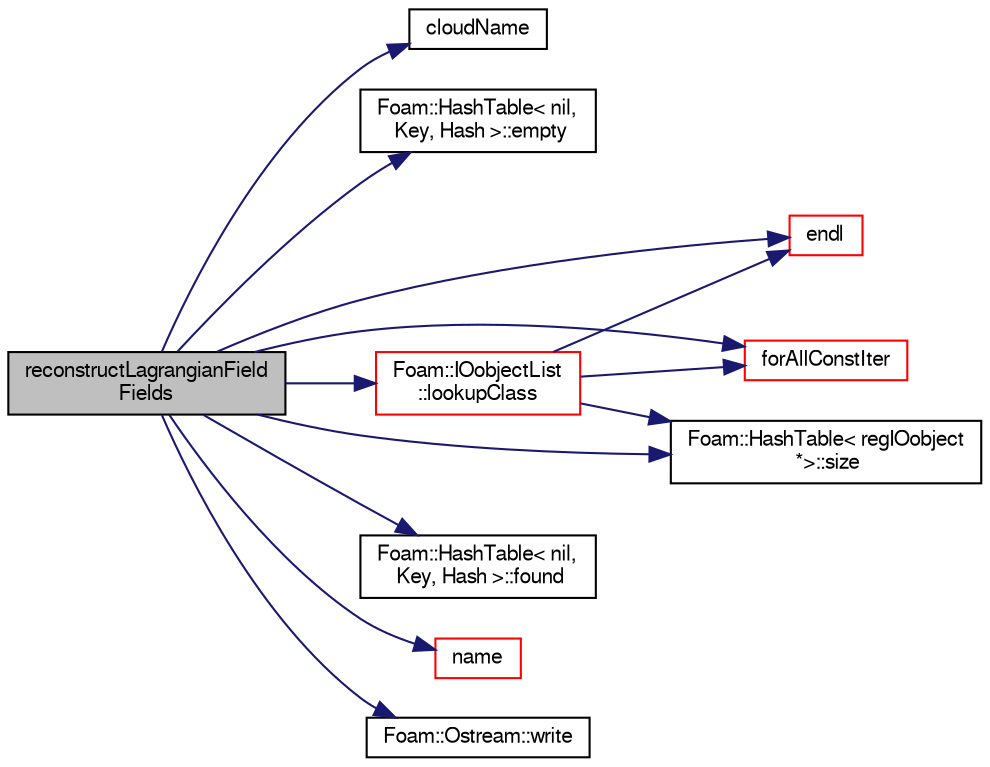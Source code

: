 digraph "reconstructLagrangianFieldFields"
{
  bgcolor="transparent";
  edge [fontname="FreeSans",fontsize="10",labelfontname="FreeSans",labelfontsize="10"];
  node [fontname="FreeSans",fontsize="10",shape=record];
  rankdir="LR";
  Node130309 [label="reconstructLagrangianField\lFields",height=0.2,width=0.4,color="black", fillcolor="grey75", style="filled", fontcolor="black"];
  Node130309 -> Node130310 [color="midnightblue",fontsize="10",style="solid",fontname="FreeSans"];
  Node130310 [label="cloudName",height=0.2,width=0.4,color="black",URL="$a38933.html#ab63504c243f7c2c08b67653dca54567e"];
  Node130309 -> Node130311 [color="midnightblue",fontsize="10",style="solid",fontname="FreeSans"];
  Node130311 [label="Foam::HashTable\< nil,\l Key, Hash \>::empty",height=0.2,width=0.4,color="black",URL="$a25702.html#a644718bb2fb240de962dc3c9a1fdf0dc",tooltip="Return true if the hash table is empty. "];
  Node130309 -> Node130312 [color="midnightblue",fontsize="10",style="solid",fontname="FreeSans"];
  Node130312 [label="endl",height=0.2,width=0.4,color="red",URL="$a21124.html#a2db8fe02a0d3909e9351bb4275b23ce4",tooltip="Add newline and flush stream. "];
  Node130309 -> Node130314 [color="midnightblue",fontsize="10",style="solid",fontname="FreeSans"];
  Node130314 [label="forAllConstIter",height=0.2,width=0.4,color="red",URL="$a38141.html#ae21e2836509b0fa7f7cedf6493b11b09"];
  Node130309 -> Node130614 [color="midnightblue",fontsize="10",style="solid",fontname="FreeSans"];
  Node130614 [label="Foam::HashTable\< nil,\l Key, Hash \>::found",height=0.2,width=0.4,color="black",URL="$a25702.html#a9a7a02c333e3e98344a1e5b891c4d985",tooltip="Return true if hashedEntry is found in table. "];
  Node130309 -> Node130615 [color="midnightblue",fontsize="10",style="solid",fontname="FreeSans"];
  Node130615 [label="Foam::IOobjectList\l::lookupClass",height=0.2,width=0.4,color="red",URL="$a26146.html#a7938dcd5dc3e8f28a630433cfa3f2a45",tooltip="Return the list for all IOobjects of a given class. "];
  Node130615 -> Node130562 [color="midnightblue",fontsize="10",style="solid",fontname="FreeSans"];
  Node130562 [label="Foam::HashTable\< regIOobject\l *\>::size",height=0.2,width=0.4,color="black",URL="$a25702.html#a47b3bf30da1eb3ab8076b5fbe00e0494",tooltip="Return number of elements in table. "];
  Node130615 -> Node130314 [color="midnightblue",fontsize="10",style="solid",fontname="FreeSans"];
  Node130615 -> Node130312 [color="midnightblue",fontsize="10",style="solid",fontname="FreeSans"];
  Node130309 -> Node130605 [color="midnightblue",fontsize="10",style="solid",fontname="FreeSans"];
  Node130605 [label="name",height=0.2,width=0.4,color="red",URL="$a12539.html#a82e193fb66ae8aade6c98ed7ff994906",tooltip="Return a string representation of a Scalar. "];
  Node130309 -> Node130562 [color="midnightblue",fontsize="10",style="solid",fontname="FreeSans"];
  Node130309 -> Node130584 [color="midnightblue",fontsize="10",style="solid",fontname="FreeSans"];
  Node130584 [label="Foam::Ostream::write",height=0.2,width=0.4,color="black",URL="$a26238.html#a81a19ad9e4098b4701cc8bab9a59d78b",tooltip="Write next token to stream. "];
}
